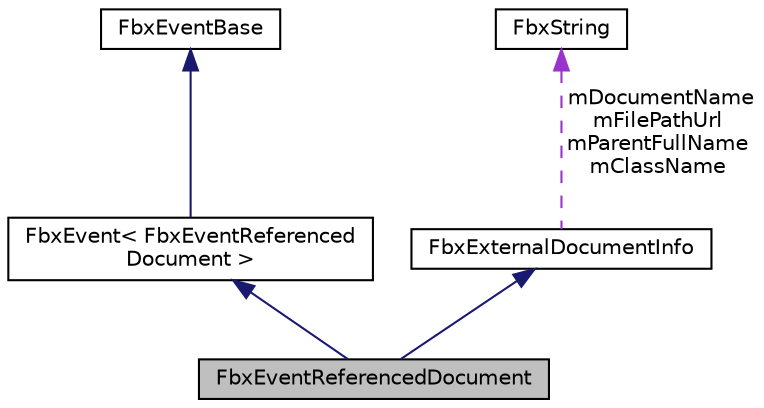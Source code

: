 digraph "FbxEventReferencedDocument"
{
  edge [fontname="Helvetica",fontsize="10",labelfontname="Helvetica",labelfontsize="10"];
  node [fontname="Helvetica",fontsize="10",shape=record];
  Node4 [label="FbxEventReferencedDocument",height=0.2,width=0.4,color="black", fillcolor="grey75", style="filled", fontcolor="black"];
  Node5 -> Node4 [dir="back",color="midnightblue",fontsize="10",style="solid",fontname="Helvetica"];
  Node5 [label="FbxEvent\< FbxEventReferenced\lDocument \>",height=0.2,width=0.4,color="black", fillcolor="white", style="filled",URL="$class_fbx_event.html"];
  Node6 -> Node5 [dir="back",color="midnightblue",fontsize="10",style="solid",fontname="Helvetica"];
  Node6 [label="FbxEventBase",height=0.2,width=0.4,color="black", fillcolor="white", style="filled",URL="$class_fbx_event_base.html"];
  Node7 -> Node4 [dir="back",color="midnightblue",fontsize="10",style="solid",fontname="Helvetica"];
  Node7 [label="FbxExternalDocumentInfo",height=0.2,width=0.4,color="black", fillcolor="white", style="filled",URL="$struct_fbx_external_document_info.html"];
  Node8 -> Node7 [dir="back",color="darkorchid3",fontsize="10",style="dashed",label=" mDocumentName\nmFilePathUrl\nmParentFullName\nmClassName" ,fontname="Helvetica"];
  Node8 [label="FbxString",height=0.2,width=0.4,color="black", fillcolor="white", style="filled",URL="$class_fbx_string.html"];
}
